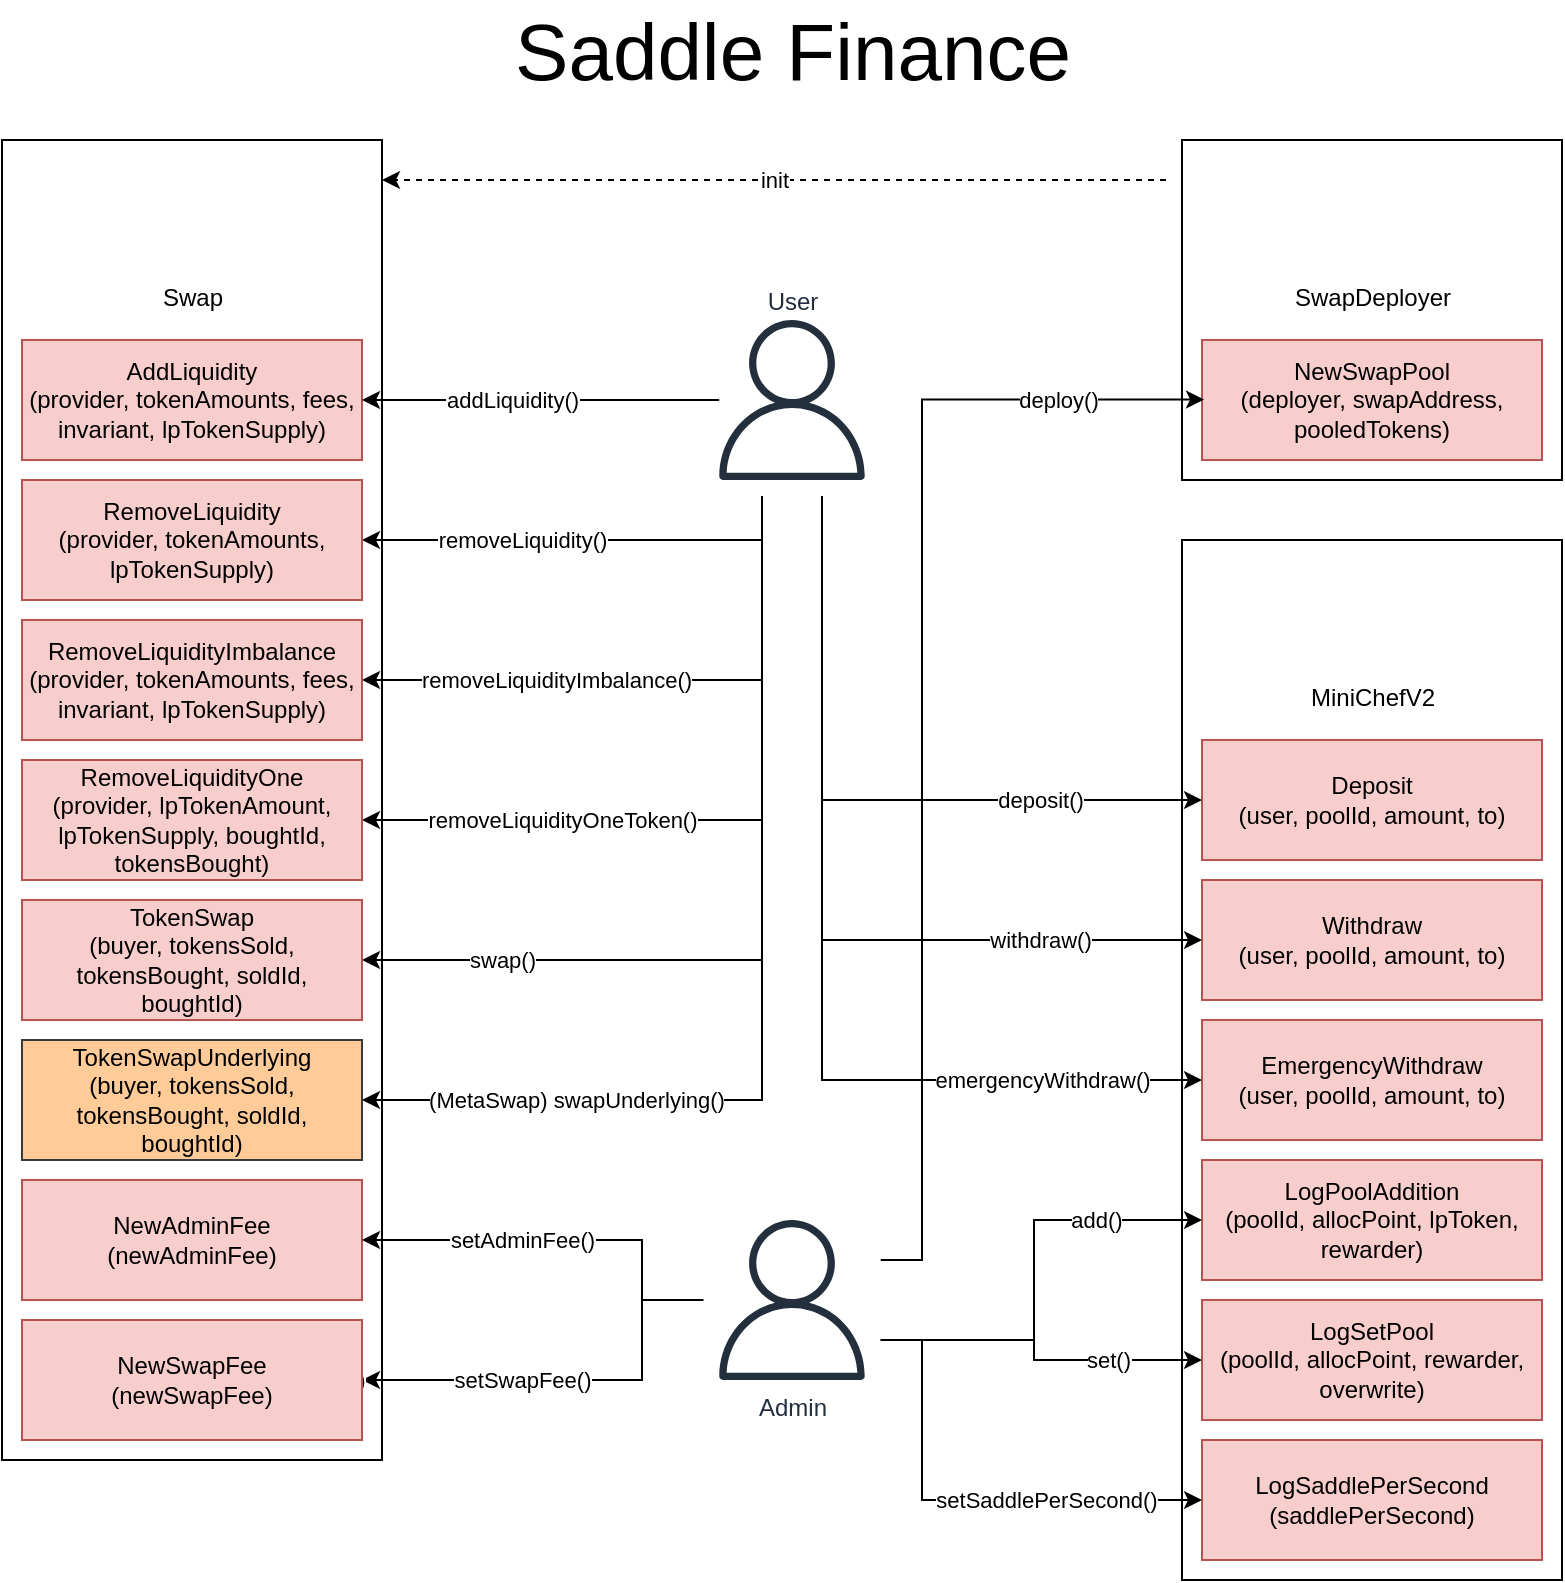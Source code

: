 <mxfile version="17.4.4" type="device"><diagram id="jwRBoVTQfs9EHxPEstVE" name="Page-1"><mxGraphModel dx="1364" dy="694" grid="1" gridSize="10" guides="1" tooltips="1" connect="1" arrows="1" fold="1" page="1" pageScale="1" pageWidth="850" pageHeight="1100" math="0" shadow="0"><root><mxCell id="0"/><mxCell id="1" parent="0"/><mxCell id="d3XzSMMBE8spD8TDgXzp-26" value="" style="rounded=0;whiteSpace=wrap;html=1;" vertex="1" parent="1"><mxGeometry x="620" y="450" width="190" height="520" as="geometry"/></mxCell><mxCell id="d3XzSMMBE8spD8TDgXzp-27" value="MiniChefV2" style="shape=image;html=1;verticalAlign=top;verticalLabelPosition=bottom;labelBackgroundColor=#ffffff;imageAspect=0;aspect=fixed;image=https://cdn2.iconfinder.com/data/icons/essential-web-4/50/content-form-contract-article-paper-128.png" vertex="1" parent="1"><mxGeometry x="687.5" y="460" width="55" height="55" as="geometry"/></mxCell><mxCell id="d3XzSMMBE8spD8TDgXzp-28" value="Deposit&lt;br&gt;(user, poolId, amount, to)" style="rounded=0;whiteSpace=wrap;html=1;fillColor=#f8cecc;strokeColor=#b85450;" vertex="1" parent="1"><mxGeometry x="630" y="550" width="170" height="60" as="geometry"/></mxCell><mxCell id="d3XzSMMBE8spD8TDgXzp-29" value="Withdraw&lt;br&gt;(user, poolId, amount, to)" style="rounded=0;whiteSpace=wrap;html=1;fillColor=#f8cecc;strokeColor=#b85450;" vertex="1" parent="1"><mxGeometry x="630" y="620" width="170" height="60" as="geometry"/></mxCell><mxCell id="d3XzSMMBE8spD8TDgXzp-30" value="EmergencyWithdraw&lt;br&gt;(user, poolId, amount, to)" style="rounded=0;whiteSpace=wrap;html=1;fillColor=#f8cecc;strokeColor=#b85450;" vertex="1" parent="1"><mxGeometry x="630" y="690" width="170" height="60" as="geometry"/></mxCell><mxCell id="d3XzSMMBE8spD8TDgXzp-31" value="LogPoolAddition&lt;br&gt;(poolId, allocPoint, lpToken, rewarder)" style="rounded=0;whiteSpace=wrap;html=1;fillColor=#f8cecc;strokeColor=#b85450;" vertex="1" parent="1"><mxGeometry x="630" y="760" width="170" height="60" as="geometry"/></mxCell><mxCell id="d3XzSMMBE8spD8TDgXzp-32" value="LogSetPool&lt;br&gt;(poolId, allocPoint, rewarder, overwrite)" style="rounded=0;whiteSpace=wrap;html=1;fillColor=#f8cecc;strokeColor=#b85450;" vertex="1" parent="1"><mxGeometry x="630" y="830" width="170" height="60" as="geometry"/></mxCell><mxCell id="d3XzSMMBE8spD8TDgXzp-33" value="LogSaddlePerSecond&lt;br&gt;(saddlePerSecond)" style="rounded=0;whiteSpace=wrap;html=1;fillColor=#f8cecc;strokeColor=#b85450;" vertex="1" parent="1"><mxGeometry x="630" y="900" width="170" height="60" as="geometry"/></mxCell><mxCell id="d3XzSMMBE8spD8TDgXzp-6" value="init" style="edgeStyle=orthogonalEdgeStyle;rounded=0;orthogonalLoop=1;jettySize=auto;html=1;endArrow=classic;endFill=1;sourcePerimeterSpacing=8;targetPerimeterSpacing=8;dashed=1;" edge="1" parent="1" source="-PCFerJ0oYIpC7_W0P6a-33"><mxGeometry relative="1" as="geometry"><mxPoint x="220" y="270" as="targetPoint"/><Array as="points"><mxPoint x="520" y="270"/><mxPoint x="520" y="270"/></Array></mxGeometry></mxCell><mxCell id="-PCFerJ0oYIpC7_W0P6a-33" value="" style="rounded=0;whiteSpace=wrap;html=1;" parent="1" vertex="1"><mxGeometry x="620" y="250" width="190" height="170" as="geometry"/></mxCell><mxCell id="-PCFerJ0oYIpC7_W0P6a-35" value="SwapDeployer" style="shape=image;html=1;verticalAlign=top;verticalLabelPosition=bottom;labelBackgroundColor=#ffffff;imageAspect=0;aspect=fixed;image=https://cdn2.iconfinder.com/data/icons/essential-web-4/50/content-form-contract-article-paper-128.png" parent="1" vertex="1"><mxGeometry x="687.5" y="260" width="55" height="55" as="geometry"/></mxCell><mxCell id="g1gGBrUm_oclU8o-G6PE-15" value="NewSwapPool&lt;br&gt;(deployer, swapAddress, pooledTokens)" style="rounded=0;whiteSpace=wrap;html=1;fillColor=#f8cecc;strokeColor=#b85450;" parent="1" vertex="1"><mxGeometry x="630" y="350" width="170" height="60" as="geometry"/></mxCell><mxCell id="-PCFerJ0oYIpC7_W0P6a-34" value="" style="rounded=0;whiteSpace=wrap;html=1;" parent="1" vertex="1"><mxGeometry x="30" y="250" width="190" height="660" as="geometry"/></mxCell><mxCell id="-PCFerJ0oYIpC7_W0P6a-4" value="Swap" style="shape=image;html=1;verticalAlign=top;verticalLabelPosition=bottom;labelBackgroundColor=#ffffff;imageAspect=0;aspect=fixed;image=https://cdn2.iconfinder.com/data/icons/essential-web-4/50/content-form-contract-article-paper-128.png" parent="1" vertex="1"><mxGeometry x="97.5" y="260" width="55" height="55" as="geometry"/></mxCell><mxCell id="-PCFerJ0oYIpC7_W0P6a-10" value="AddLiquidity&lt;br&gt;(provider, tokenAmounts, fees, invariant, lpTokenSupply)" style="rounded=0;whiteSpace=wrap;html=1;fillColor=#f8cecc;strokeColor=#b85450;" parent="1" vertex="1"><mxGeometry x="40" y="350" width="170" height="60" as="geometry"/></mxCell><mxCell id="-PCFerJ0oYIpC7_W0P6a-11" value="NewAdminFee&lt;br&gt;(newAdminFee)" style="rounded=0;whiteSpace=wrap;html=1;fillColor=#f8cecc;strokeColor=#b85450;" parent="1" vertex="1"><mxGeometry x="40" y="770" width="170" height="60" as="geometry"/></mxCell><mxCell id="-PCFerJ0oYIpC7_W0P6a-5" value="addLiquidity()" style="edgeStyle=orthogonalEdgeStyle;rounded=0;orthogonalLoop=1;jettySize=auto;html=1;entryX=1;entryY=0.5;entryDx=0;entryDy=0;" parent="1" source="-PCFerJ0oYIpC7_W0P6a-1" target="-PCFerJ0oYIpC7_W0P6a-10" edge="1"><mxGeometry x="0.166" relative="1" as="geometry"><mxPoint x="-288.666" y="280" as="sourcePoint"/><mxPoint x="-185.03" y="280" as="targetPoint"/><Array as="points"><mxPoint x="300" y="380"/></Array><mxPoint as="offset"/></mxGeometry></mxCell><mxCell id="d3XzSMMBE8spD8TDgXzp-18" style="edgeStyle=orthogonalEdgeStyle;rounded=0;orthogonalLoop=1;jettySize=auto;html=1;entryX=1;entryY=0.5;entryDx=0;entryDy=0;endArrow=classic;endFill=1;sourcePerimeterSpacing=8;targetPerimeterSpacing=8;" edge="1" parent="1" source="-PCFerJ0oYIpC7_W0P6a-1" target="d3XzSMMBE8spD8TDgXzp-8"><mxGeometry relative="1" as="geometry"><Array as="points"><mxPoint x="410" y="450"/></Array></mxGeometry></mxCell><mxCell id="d3XzSMMBE8spD8TDgXzp-19" value="removeLiquidity()" style="edgeLabel;html=1;align=center;verticalAlign=middle;resizable=0;points=[];" vertex="1" connectable="0" parent="d3XzSMMBE8spD8TDgXzp-18"><mxGeometry x="0.337" relative="1" as="geometry"><mxPoint x="6" as="offset"/></mxGeometry></mxCell><mxCell id="d3XzSMMBE8spD8TDgXzp-20" value="removeLiquidityImbalance()" style="edgeStyle=orthogonalEdgeStyle;rounded=0;orthogonalLoop=1;jettySize=auto;html=1;entryX=1;entryY=0.5;entryDx=0;entryDy=0;endArrow=classic;endFill=1;sourcePerimeterSpacing=8;targetPerimeterSpacing=8;" edge="1" parent="1" source="-PCFerJ0oYIpC7_W0P6a-1" target="d3XzSMMBE8spD8TDgXzp-9"><mxGeometry x="0.338" relative="1" as="geometry"><Array as="points"><mxPoint x="410" y="520"/></Array><mxPoint as="offset"/></mxGeometry></mxCell><mxCell id="d3XzSMMBE8spD8TDgXzp-21" value="removeLiquidityOneToken()" style="edgeStyle=orthogonalEdgeStyle;rounded=0;orthogonalLoop=1;jettySize=auto;html=1;entryX=1;entryY=0.5;entryDx=0;entryDy=0;endArrow=classic;endFill=1;sourcePerimeterSpacing=8;targetPerimeterSpacing=8;" edge="1" parent="1" source="-PCFerJ0oYIpC7_W0P6a-1" target="d3XzSMMBE8spD8TDgXzp-17"><mxGeometry x="0.448" relative="1" as="geometry"><Array as="points"><mxPoint x="410" y="590"/></Array><mxPoint as="offset"/></mxGeometry></mxCell><mxCell id="d3XzSMMBE8spD8TDgXzp-25" value="swap()" style="edgeStyle=orthogonalEdgeStyle;rounded=0;orthogonalLoop=1;jettySize=auto;html=1;entryX=1;entryY=0.5;entryDx=0;entryDy=0;endArrow=classic;endFill=1;sourcePerimeterSpacing=8;targetPerimeterSpacing=8;" edge="1" parent="1" source="-PCFerJ0oYIpC7_W0P6a-1" target="d3XzSMMBE8spD8TDgXzp-22"><mxGeometry x="0.676" relative="1" as="geometry"><Array as="points"><mxPoint x="410" y="660"/></Array><mxPoint as="offset"/></mxGeometry></mxCell><mxCell id="d3XzSMMBE8spD8TDgXzp-40" style="edgeStyle=orthogonalEdgeStyle;rounded=0;orthogonalLoop=1;jettySize=auto;html=1;entryX=0;entryY=0.5;entryDx=0;entryDy=0;endArrow=classic;endFill=1;sourcePerimeterSpacing=8;targetPerimeterSpacing=8;" edge="1" parent="1" source="-PCFerJ0oYIpC7_W0P6a-1" target="d3XzSMMBE8spD8TDgXzp-28"><mxGeometry relative="1" as="geometry"><Array as="points"><mxPoint x="440" y="580"/></Array></mxGeometry></mxCell><mxCell id="d3XzSMMBE8spD8TDgXzp-41" value="deposit()" style="edgeLabel;html=1;align=center;verticalAlign=middle;resizable=0;points=[];" vertex="1" connectable="0" parent="d3XzSMMBE8spD8TDgXzp-40"><mxGeometry x="0.495" relative="1" as="geometry"><mxPoint x="5" as="offset"/></mxGeometry></mxCell><mxCell id="d3XzSMMBE8spD8TDgXzp-44" style="edgeStyle=orthogonalEdgeStyle;rounded=0;orthogonalLoop=1;jettySize=auto;html=1;entryX=0;entryY=0.5;entryDx=0;entryDy=0;endArrow=classic;endFill=1;sourcePerimeterSpacing=8;targetPerimeterSpacing=8;" edge="1" parent="1" source="-PCFerJ0oYIpC7_W0P6a-1" target="d3XzSMMBE8spD8TDgXzp-29"><mxGeometry relative="1" as="geometry"><Array as="points"><mxPoint x="440" y="650"/></Array></mxGeometry></mxCell><mxCell id="d3XzSMMBE8spD8TDgXzp-45" value="withdraw()" style="edgeLabel;html=1;align=center;verticalAlign=middle;resizable=0;points=[];" vertex="1" connectable="0" parent="d3XzSMMBE8spD8TDgXzp-44"><mxGeometry x="0.612" y="-2" relative="1" as="geometry"><mxPoint x="-1" y="-2" as="offset"/></mxGeometry></mxCell><mxCell id="d3XzSMMBE8spD8TDgXzp-46" style="edgeStyle=orthogonalEdgeStyle;rounded=0;orthogonalLoop=1;jettySize=auto;html=1;entryX=0;entryY=0.5;entryDx=0;entryDy=0;endArrow=classic;endFill=1;sourcePerimeterSpacing=8;targetPerimeterSpacing=8;" edge="1" parent="1" source="-PCFerJ0oYIpC7_W0P6a-1" target="d3XzSMMBE8spD8TDgXzp-30"><mxGeometry relative="1" as="geometry"><Array as="points"><mxPoint x="440" y="720"/></Array></mxGeometry></mxCell><mxCell id="d3XzSMMBE8spD8TDgXzp-47" value="emergencyWithdraw()" style="edgeLabel;html=1;align=center;verticalAlign=middle;resizable=0;points=[];" vertex="1" connectable="0" parent="d3XzSMMBE8spD8TDgXzp-46"><mxGeometry x="0.666" relative="1" as="geometry"><mxPoint as="offset"/></mxGeometry></mxCell><mxCell id="-PCFerJ0oYIpC7_W0P6a-1" value="User" style="sketch=0;outlineConnect=0;fontColor=#232F3E;gradientColor=none;fillColor=#232F3D;strokeColor=none;dashed=0;verticalLabelPosition=top;verticalAlign=bottom;align=center;html=1;fontSize=12;fontStyle=0;aspect=fixed;pointerEvents=1;shape=mxgraph.aws4.user;labelPosition=center;" parent="1" vertex="1"><mxGeometry x="385" y="340" width="80" height="80" as="geometry"/></mxCell><mxCell id="g1gGBrUm_oclU8o-G6PE-71" value="Saddle Finance" style="text;html=1;align=center;verticalAlign=middle;resizable=0;points=[];autosize=1;strokeColor=none;fillColor=none;fontSize=40;" parent="1" vertex="1"><mxGeometry x="280.0" y="180" width="290" height="50" as="geometry"/></mxCell><mxCell id="d3XzSMMBE8spD8TDgXzp-4" value="deploy()" style="edgeStyle=orthogonalEdgeStyle;rounded=0;orthogonalLoop=1;jettySize=auto;html=1;endArrow=classic;sourcePerimeterSpacing=8;targetPerimeterSpacing=8;endFill=1;entryX=0.006;entryY=0.496;entryDx=0;entryDy=0;entryPerimeter=0;" edge="1" parent="1" source="d3XzSMMBE8spD8TDgXzp-2" target="g1gGBrUm_oclU8o-G6PE-15"><mxGeometry x="0.753" relative="1" as="geometry"><Array as="points"><mxPoint x="490" y="810"/><mxPoint x="490" y="380"/></Array><mxPoint as="offset"/></mxGeometry></mxCell><mxCell id="d3XzSMMBE8spD8TDgXzp-13" style="edgeStyle=orthogonalEdgeStyle;rounded=0;orthogonalLoop=1;jettySize=auto;html=1;entryX=1;entryY=0.5;entryDx=0;entryDy=0;endArrow=classic;endFill=1;sourcePerimeterSpacing=8;targetPerimeterSpacing=8;" edge="1" parent="1" source="d3XzSMMBE8spD8TDgXzp-2" target="-PCFerJ0oYIpC7_W0P6a-11"><mxGeometry relative="1" as="geometry"><Array as="points"><mxPoint x="350" y="830"/><mxPoint x="350" y="800"/></Array></mxGeometry></mxCell><mxCell id="d3XzSMMBE8spD8TDgXzp-15" value="setAdminFee()" style="edgeLabel;html=1;align=center;verticalAlign=middle;resizable=0;points=[];" vertex="1" connectable="0" parent="d3XzSMMBE8spD8TDgXzp-13"><mxGeometry x="0.331" y="-1" relative="1" as="geometry"><mxPoint x="13" y="1" as="offset"/></mxGeometry></mxCell><mxCell id="d3XzSMMBE8spD8TDgXzp-14" value="setSwapFee()" style="edgeStyle=orthogonalEdgeStyle;rounded=0;orthogonalLoop=1;jettySize=auto;html=1;entryX=1;entryY=0.5;entryDx=0;entryDy=0;endArrow=classic;endFill=1;sourcePerimeterSpacing=8;targetPerimeterSpacing=8;" edge="1" parent="1" source="d3XzSMMBE8spD8TDgXzp-2" target="d3XzSMMBE8spD8TDgXzp-7"><mxGeometry x="0.24" relative="1" as="geometry"><Array as="points"><mxPoint x="350" y="830"/><mxPoint x="350" y="870"/></Array><mxPoint as="offset"/></mxGeometry></mxCell><mxCell id="d3XzSMMBE8spD8TDgXzp-16" value="setSwapFee()" style="edgeLabel;html=1;align=center;verticalAlign=middle;resizable=0;points=[];" vertex="1" connectable="0" parent="d3XzSMMBE8spD8TDgXzp-14"><mxGeometry x="0.406" y="2" relative="1" as="geometry"><mxPoint x="-96" y="-2" as="offset"/></mxGeometry></mxCell><mxCell id="d3XzSMMBE8spD8TDgXzp-34" value="add()" style="edgeStyle=orthogonalEdgeStyle;rounded=0;orthogonalLoop=1;jettySize=auto;html=1;endArrow=classic;endFill=1;sourcePerimeterSpacing=8;targetPerimeterSpacing=8;entryX=0;entryY=0.5;entryDx=0;entryDy=0;" edge="1" parent="1" source="d3XzSMMBE8spD8TDgXzp-2" target="d3XzSMMBE8spD8TDgXzp-31"><mxGeometry x="0.525" relative="1" as="geometry"><mxPoint x="700" y="770" as="targetPoint"/><Array as="points"><mxPoint x="546" y="850"/><mxPoint x="546" y="790"/></Array><mxPoint as="offset"/></mxGeometry></mxCell><mxCell id="d3XzSMMBE8spD8TDgXzp-36" value="set()" style="edgeStyle=orthogonalEdgeStyle;rounded=0;orthogonalLoop=1;jettySize=auto;html=1;endArrow=classic;endFill=1;sourcePerimeterSpacing=8;targetPerimeterSpacing=8;" edge="1" parent="1" source="d3XzSMMBE8spD8TDgXzp-2"><mxGeometry x="0.446" relative="1" as="geometry"><mxPoint x="630" y="860" as="targetPoint"/><Array as="points"><mxPoint x="546" y="850"/><mxPoint x="546" y="860"/></Array><mxPoint as="offset"/></mxGeometry></mxCell><mxCell id="d3XzSMMBE8spD8TDgXzp-37" value="setSaddlePerSecond()" style="edgeStyle=orthogonalEdgeStyle;rounded=0;orthogonalLoop=1;jettySize=auto;html=1;endArrow=classic;endFill=1;sourcePerimeterSpacing=8;targetPerimeterSpacing=8;entryX=0;entryY=0.5;entryDx=0;entryDy=0;" edge="1" parent="1" source="d3XzSMMBE8spD8TDgXzp-2" target="d3XzSMMBE8spD8TDgXzp-33"><mxGeometry x="0.349" relative="1" as="geometry"><Array as="points"><mxPoint x="490" y="850"/><mxPoint x="490" y="930"/></Array><mxPoint as="offset"/></mxGeometry></mxCell><mxCell id="d3XzSMMBE8spD8TDgXzp-2" value="Admin" style="sketch=0;outlineConnect=0;fontColor=#232F3E;gradientColor=none;fillColor=#232F3D;strokeColor=none;dashed=0;verticalLabelPosition=bottom;verticalAlign=top;align=center;html=1;fontSize=12;fontStyle=0;aspect=fixed;pointerEvents=1;shape=mxgraph.aws4.user;" vertex="1" parent="1"><mxGeometry x="385" y="790" width="80" height="80" as="geometry"/></mxCell><mxCell id="d3XzSMMBE8spD8TDgXzp-7" value="NewSwapFee&lt;br&gt;(newSwapFee)" style="rounded=0;whiteSpace=wrap;html=1;fillColor=#f8cecc;strokeColor=#b85450;" vertex="1" parent="1"><mxGeometry x="40" y="840" width="170" height="60" as="geometry"/></mxCell><mxCell id="d3XzSMMBE8spD8TDgXzp-8" value="RemoveLiquidity&lt;br&gt;(provider, tokenAmounts, lpTokenSupply)" style="rounded=0;whiteSpace=wrap;html=1;fillColor=#f8cecc;strokeColor=#b85450;" vertex="1" parent="1"><mxGeometry x="40" y="420" width="170" height="60" as="geometry"/></mxCell><mxCell id="d3XzSMMBE8spD8TDgXzp-9" value="RemoveLiquidityImbalance&lt;br&gt;(provider, tokenAmounts, fees, invariant, lpTokenSupply)" style="rounded=0;whiteSpace=wrap;html=1;fillColor=#f8cecc;strokeColor=#b85450;" vertex="1" parent="1"><mxGeometry x="40" y="490" width="170" height="60" as="geometry"/></mxCell><mxCell id="d3XzSMMBE8spD8TDgXzp-17" value="RemoveLiquidityOne&lt;br&gt;(provider, lpTokenAmount, lpTokenSupply, boughtId, tokensBought)" style="rounded=0;whiteSpace=wrap;html=1;fillColor=#f8cecc;strokeColor=#b85450;" vertex="1" parent="1"><mxGeometry x="40" y="560" width="170" height="60" as="geometry"/></mxCell><mxCell id="d3XzSMMBE8spD8TDgXzp-22" value="TokenSwap&lt;br&gt;(buyer, tokensSold, tokensBought, soldId, boughtId)" style="rounded=0;whiteSpace=wrap;html=1;fillColor=#f8cecc;strokeColor=#b85450;" vertex="1" parent="1"><mxGeometry x="40" y="630" width="170" height="60" as="geometry"/></mxCell><mxCell id="d3XzSMMBE8spD8TDgXzp-23" value="TokenSwapUnderlying&lt;br&gt;(buyer, tokensSold, tokensBought, soldId, boughtId)" style="rounded=0;whiteSpace=wrap;html=1;fillColor=#ffcc99;strokeColor=#36393d;" vertex="1" parent="1"><mxGeometry x="40" y="700" width="170" height="60" as="geometry"/></mxCell><mxCell id="d3XzSMMBE8spD8TDgXzp-24" value="(MetaSwap) swapUnderlying()" style="edgeStyle=orthogonalEdgeStyle;rounded=0;orthogonalLoop=1;jettySize=auto;html=1;endArrow=classic;endFill=1;sourcePerimeterSpacing=8;targetPerimeterSpacing=8;" edge="1" parent="1" source="-PCFerJ0oYIpC7_W0P6a-1"><mxGeometry x="0.574" relative="1" as="geometry"><mxPoint x="210" y="730" as="targetPoint"/><Array as="points"><mxPoint x="410" y="730"/></Array><mxPoint as="offset"/></mxGeometry></mxCell></root></mxGraphModel></diagram></mxfile>